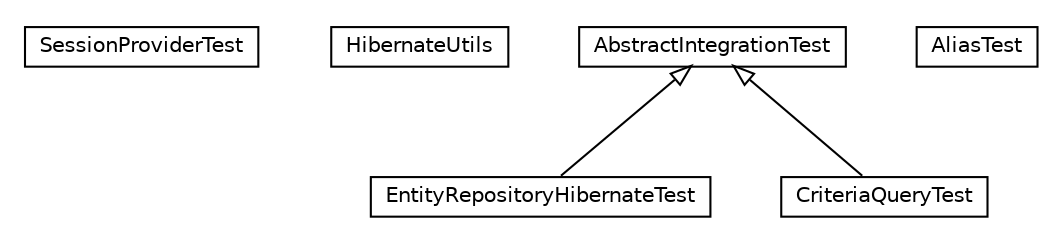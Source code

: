 #!/usr/local/bin/dot
#
# Class diagram 
# Generated by UMLGraph version R5_6_6-8-g8d7759 (http://www.umlgraph.org/)
#

digraph G {
	edge [fontname="Helvetica",fontsize=10,labelfontname="Helvetica",labelfontsize=10];
	node [fontname="Helvetica",fontsize=10,shape=plaintext];
	nodesep=0.25;
	ranksep=0.5;
	// org.dayatang.persistence.hibernate.SessionProviderTest
	c0 [label=<<table title="org.dayatang.persistence.hibernate.SessionProviderTest" border="0" cellborder="1" cellspacing="0" cellpadding="2" port="p" href="./SessionProviderTest.html">
		<tr><td><table border="0" cellspacing="0" cellpadding="1">
<tr><td align="center" balign="center"> SessionProviderTest </td></tr>
		</table></td></tr>
		</table>>, URL="./SessionProviderTest.html", fontname="Helvetica", fontcolor="black", fontsize=10.0];
	// org.dayatang.persistence.hibernate.HibernateUtils
	c1 [label=<<table title="org.dayatang.persistence.hibernate.HibernateUtils" border="0" cellborder="1" cellspacing="0" cellpadding="2" port="p" href="./HibernateUtils.html">
		<tr><td><table border="0" cellspacing="0" cellpadding="1">
<tr><td align="center" balign="center"> HibernateUtils </td></tr>
		</table></td></tr>
		</table>>, URL="./HibernateUtils.html", fontname="Helvetica", fontcolor="black", fontsize=10.0];
	// org.dayatang.persistence.hibernate.EntityRepositoryHibernateTest
	c2 [label=<<table title="org.dayatang.persistence.hibernate.EntityRepositoryHibernateTest" border="0" cellborder="1" cellspacing="0" cellpadding="2" port="p" href="./EntityRepositoryHibernateTest.html">
		<tr><td><table border="0" cellspacing="0" cellpadding="1">
<tr><td align="center" balign="center"> EntityRepositoryHibernateTest </td></tr>
		</table></td></tr>
		</table>>, URL="./EntityRepositoryHibernateTest.html", fontname="Helvetica", fontcolor="black", fontsize=10.0];
	// org.dayatang.persistence.hibernate.CriteriaQueryTest
	c3 [label=<<table title="org.dayatang.persistence.hibernate.CriteriaQueryTest" border="0" cellborder="1" cellspacing="0" cellpadding="2" port="p" href="./CriteriaQueryTest.html">
		<tr><td><table border="0" cellspacing="0" cellpadding="1">
<tr><td align="center" balign="center"> CriteriaQueryTest </td></tr>
		</table></td></tr>
		</table>>, URL="./CriteriaQueryTest.html", fontname="Helvetica", fontcolor="black", fontsize=10.0];
	// org.dayatang.persistence.hibernate.AliasTest
	c4 [label=<<table title="org.dayatang.persistence.hibernate.AliasTest" border="0" cellborder="1" cellspacing="0" cellpadding="2" port="p" href="./AliasTest.html">
		<tr><td><table border="0" cellspacing="0" cellpadding="1">
<tr><td align="center" balign="center"> AliasTest </td></tr>
		</table></td></tr>
		</table>>, URL="./AliasTest.html", fontname="Helvetica", fontcolor="black", fontsize=10.0];
	// org.dayatang.persistence.hibernate.AbstractIntegrationTest
	c5 [label=<<table title="org.dayatang.persistence.hibernate.AbstractIntegrationTest" border="0" cellborder="1" cellspacing="0" cellpadding="2" port="p" href="./AbstractIntegrationTest.html">
		<tr><td><table border="0" cellspacing="0" cellpadding="1">
<tr><td align="center" balign="center"> AbstractIntegrationTest </td></tr>
		</table></td></tr>
		</table>>, URL="./AbstractIntegrationTest.html", fontname="Helvetica", fontcolor="black", fontsize=10.0];
	//org.dayatang.persistence.hibernate.EntityRepositoryHibernateTest extends org.dayatang.persistence.hibernate.AbstractIntegrationTest
	c5:p -> c2:p [dir=back,arrowtail=empty];
	//org.dayatang.persistence.hibernate.CriteriaQueryTest extends org.dayatang.persistence.hibernate.AbstractIntegrationTest
	c5:p -> c3:p [dir=back,arrowtail=empty];
}

